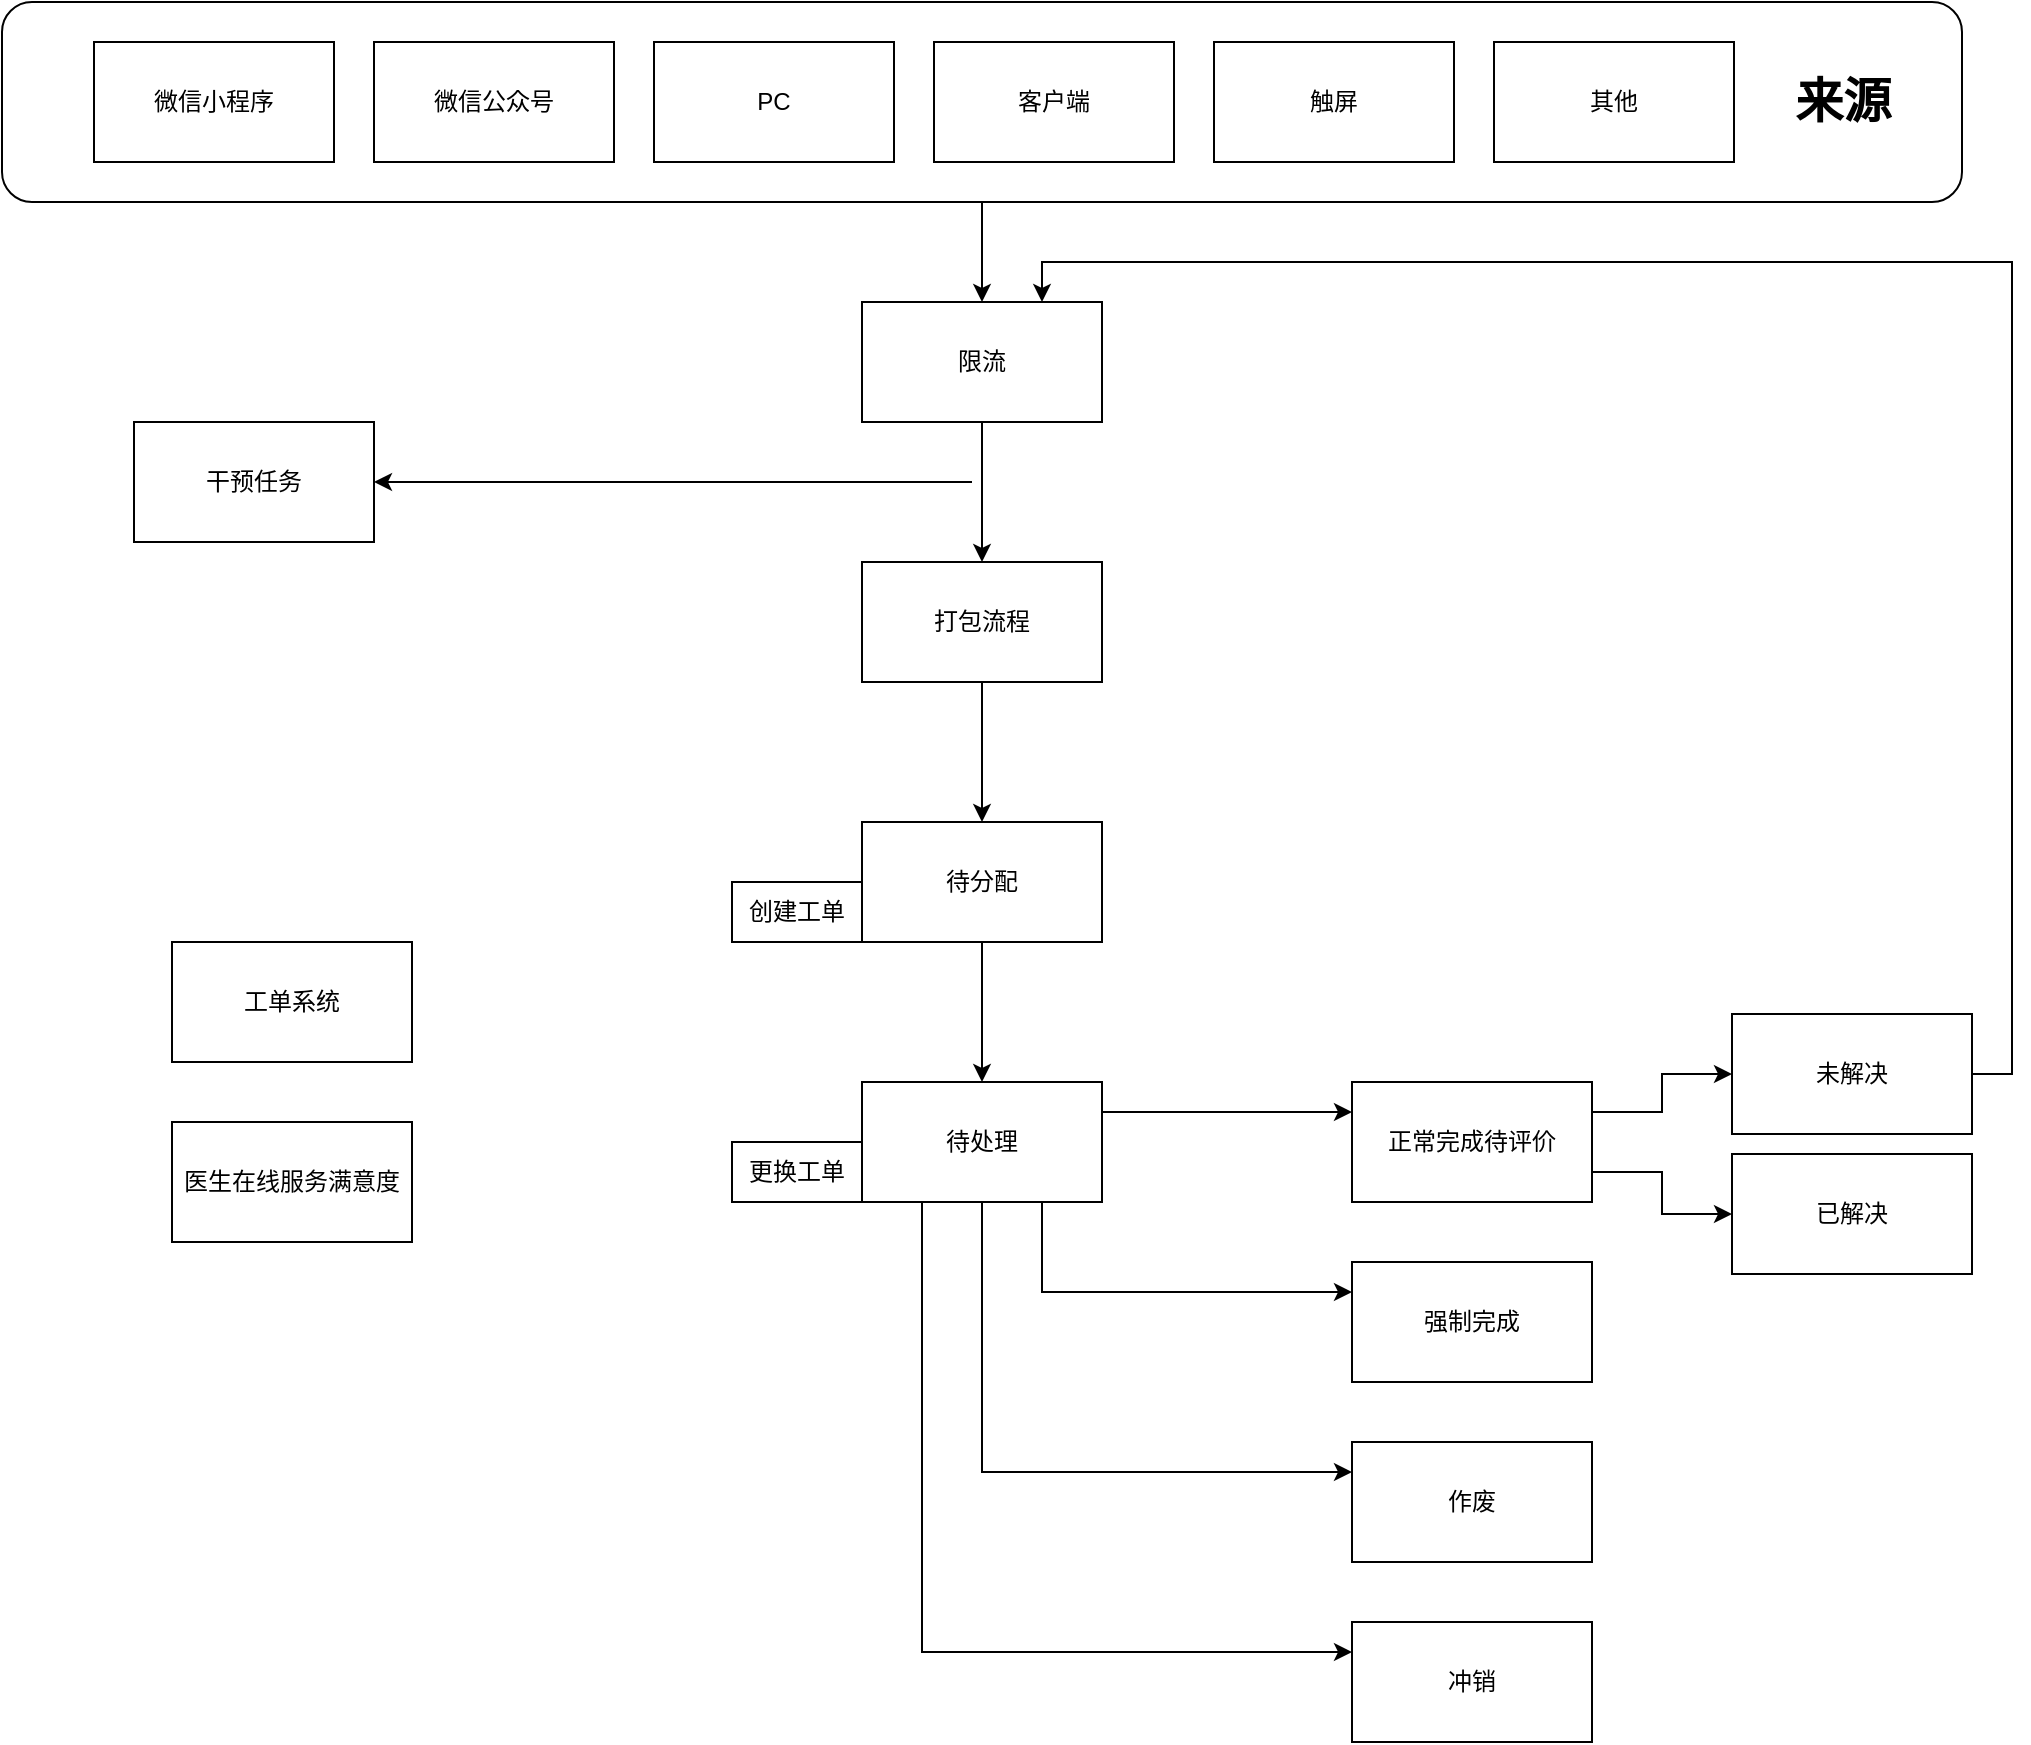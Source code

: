 <mxfile version="12.2.0" type="github" pages="1">
  <diagram id="yluAwpukgXMI4v8ciWK3" name="Page-1">
    <mxGraphModel dx="1999" dy="664" grid="1" gridSize="10" guides="1" tooltips="1" connect="1" arrows="1" fold="1" page="1" pageScale="1" pageWidth="827" pageHeight="1169" math="0" shadow="0">
      <root>
        <mxCell id="0"/>
        <mxCell id="1" parent="0"/>
        <mxCell id="_IOX4JzO6zROdBUshQZH-47" style="edgeStyle=orthogonalEdgeStyle;rounded=0;orthogonalLoop=1;jettySize=auto;html=1;entryX=0.5;entryY=0;entryDx=0;entryDy=0;" parent="1" source="_IOX4JzO6zROdBUshQZH-6" target="_IOX4JzO6zROdBUshQZH-32" edge="1">
          <mxGeometry relative="1" as="geometry"/>
        </mxCell>
        <mxCell id="_IOX4JzO6zROdBUshQZH-6" value="&lt;h1&gt;来源&amp;nbsp; &amp;nbsp; &amp;nbsp;&lt;/h1&gt;" style="rounded=1;whiteSpace=wrap;html=1;align=right;" parent="1" vertex="1">
          <mxGeometry x="-75" y="400" width="980" height="100" as="geometry"/>
        </mxCell>
        <mxCell id="_IOX4JzO6zROdBUshQZH-1" value="微信小程序" style="rounded=0;whiteSpace=wrap;html=1;" parent="1" vertex="1">
          <mxGeometry x="-29" y="420" width="120" height="60" as="geometry"/>
        </mxCell>
        <mxCell id="_IOX4JzO6zROdBUshQZH-2" value="微信公众号" style="rounded=0;whiteSpace=wrap;html=1;" parent="1" vertex="1">
          <mxGeometry x="111" y="420" width="120" height="60" as="geometry"/>
        </mxCell>
        <mxCell id="_IOX4JzO6zROdBUshQZH-3" value="PC" style="rounded=0;whiteSpace=wrap;html=1;" parent="1" vertex="1">
          <mxGeometry x="251" y="420" width="120" height="60" as="geometry"/>
        </mxCell>
        <mxCell id="_IOX4JzO6zROdBUshQZH-4" value="客户端" style="rounded=0;whiteSpace=wrap;html=1;" parent="1" vertex="1">
          <mxGeometry x="391" y="420" width="120" height="60" as="geometry"/>
        </mxCell>
        <mxCell id="_IOX4JzO6zROdBUshQZH-5" value="触屏" style="rounded=0;whiteSpace=wrap;html=1;" parent="1" vertex="1">
          <mxGeometry x="531" y="420" width="120" height="60" as="geometry"/>
        </mxCell>
        <mxCell id="_IOX4JzO6zROdBUshQZH-48" style="edgeStyle=orthogonalEdgeStyle;rounded=0;orthogonalLoop=1;jettySize=auto;html=1;exitX=0.5;exitY=1;exitDx=0;exitDy=0;" parent="1" source="_IOX4JzO6zROdBUshQZH-32" target="_IOX4JzO6zROdBUshQZH-34" edge="1">
          <mxGeometry relative="1" as="geometry"/>
        </mxCell>
        <mxCell id="_IOX4JzO6zROdBUshQZH-32" value="限流" style="rounded=0;whiteSpace=wrap;html=1;" parent="1" vertex="1">
          <mxGeometry x="355" y="550" width="120" height="60" as="geometry"/>
        </mxCell>
        <mxCell id="_IOX4JzO6zROdBUshQZH-49" style="edgeStyle=orthogonalEdgeStyle;rounded=0;orthogonalLoop=1;jettySize=auto;html=1;exitX=0.5;exitY=1;exitDx=0;exitDy=0;entryX=0.5;entryY=0;entryDx=0;entryDy=0;" parent="1" source="_IOX4JzO6zROdBUshQZH-34" target="_IOX4JzO6zROdBUshQZH-36" edge="1">
          <mxGeometry relative="1" as="geometry"/>
        </mxCell>
        <mxCell id="_IOX4JzO6zROdBUshQZH-34" value="打包流程" style="rounded=0;whiteSpace=wrap;html=1;" parent="1" vertex="1">
          <mxGeometry x="355" y="680" width="120" height="60" as="geometry"/>
        </mxCell>
        <mxCell id="_IOX4JzO6zROdBUshQZH-50" style="edgeStyle=orthogonalEdgeStyle;rounded=0;orthogonalLoop=1;jettySize=auto;html=1;exitX=0.5;exitY=1;exitDx=0;exitDy=0;entryX=0.5;entryY=0;entryDx=0;entryDy=0;" parent="1" source="_IOX4JzO6zROdBUshQZH-36" target="_IOX4JzO6zROdBUshQZH-39" edge="1">
          <mxGeometry relative="1" as="geometry"/>
        </mxCell>
        <mxCell id="_IOX4JzO6zROdBUshQZH-36" value="待分配" style="rounded=0;whiteSpace=wrap;html=1;" parent="1" vertex="1">
          <mxGeometry x="355" y="810" width="120" height="60" as="geometry"/>
        </mxCell>
        <mxCell id="_IOX4JzO6zROdBUshQZH-61" style="edgeStyle=orthogonalEdgeStyle;rounded=0;orthogonalLoop=1;jettySize=auto;html=1;exitX=1;exitY=0.25;exitDx=0;exitDy=0;entryX=0;entryY=0.25;entryDx=0;entryDy=0;" parent="1" source="_IOX4JzO6zROdBUshQZH-39" target="_IOX4JzO6zROdBUshQZH-42" edge="1">
          <mxGeometry relative="1" as="geometry"/>
        </mxCell>
        <mxCell id="_IOX4JzO6zROdBUshQZH-62" style="edgeStyle=orthogonalEdgeStyle;rounded=0;orthogonalLoop=1;jettySize=auto;html=1;exitX=0.75;exitY=1;exitDx=0;exitDy=0;entryX=0;entryY=0.25;entryDx=0;entryDy=0;" parent="1" source="_IOX4JzO6zROdBUshQZH-39" target="_IOX4JzO6zROdBUshQZH-43" edge="1">
          <mxGeometry relative="1" as="geometry"/>
        </mxCell>
        <mxCell id="_IOX4JzO6zROdBUshQZH-63" style="edgeStyle=orthogonalEdgeStyle;rounded=0;orthogonalLoop=1;jettySize=auto;html=1;exitX=0.5;exitY=1;exitDx=0;exitDy=0;entryX=0;entryY=0.25;entryDx=0;entryDy=0;" parent="1" source="_IOX4JzO6zROdBUshQZH-39" target="_IOX4JzO6zROdBUshQZH-59" edge="1">
          <mxGeometry relative="1" as="geometry"/>
        </mxCell>
        <mxCell id="_IOX4JzO6zROdBUshQZH-64" style="edgeStyle=orthogonalEdgeStyle;rounded=0;orthogonalLoop=1;jettySize=auto;html=1;exitX=0.25;exitY=1;exitDx=0;exitDy=0;entryX=0;entryY=0.25;entryDx=0;entryDy=0;" parent="1" source="_IOX4JzO6zROdBUshQZH-39" target="_IOX4JzO6zROdBUshQZH-60" edge="1">
          <mxGeometry relative="1" as="geometry"/>
        </mxCell>
        <mxCell id="_IOX4JzO6zROdBUshQZH-39" value="待处理" style="rounded=0;whiteSpace=wrap;html=1;" parent="1" vertex="1">
          <mxGeometry x="355" y="940" width="120" height="60" as="geometry"/>
        </mxCell>
        <mxCell id="_IOX4JzO6zROdBUshQZH-65" style="edgeStyle=orthogonalEdgeStyle;rounded=0;orthogonalLoop=1;jettySize=auto;html=1;exitX=1;exitY=0.25;exitDx=0;exitDy=0;entryX=0;entryY=0.5;entryDx=0;entryDy=0;" parent="1" source="_IOX4JzO6zROdBUshQZH-42" target="_IOX4JzO6zROdBUshQZH-45" edge="1">
          <mxGeometry relative="1" as="geometry"/>
        </mxCell>
        <mxCell id="_IOX4JzO6zROdBUshQZH-66" style="edgeStyle=orthogonalEdgeStyle;rounded=0;orthogonalLoop=1;jettySize=auto;html=1;exitX=1;exitY=0.75;exitDx=0;exitDy=0;entryX=0;entryY=0.5;entryDx=0;entryDy=0;" parent="1" source="_IOX4JzO6zROdBUshQZH-42" target="_IOX4JzO6zROdBUshQZH-46" edge="1">
          <mxGeometry relative="1" as="geometry"/>
        </mxCell>
        <mxCell id="_IOX4JzO6zROdBUshQZH-42" value="正常完成待评价" style="rounded=0;whiteSpace=wrap;html=1;" parent="1" vertex="1">
          <mxGeometry x="600" y="940" width="120" height="60" as="geometry"/>
        </mxCell>
        <mxCell id="_IOX4JzO6zROdBUshQZH-43" value="强制完成" style="rounded=0;whiteSpace=wrap;html=1;" parent="1" vertex="1">
          <mxGeometry x="600" y="1030" width="120" height="60" as="geometry"/>
        </mxCell>
        <mxCell id="_IOX4JzO6zROdBUshQZH-67" style="edgeStyle=orthogonalEdgeStyle;rounded=0;orthogonalLoop=1;jettySize=auto;html=1;exitX=1;exitY=0.5;exitDx=0;exitDy=0;entryX=0.75;entryY=0;entryDx=0;entryDy=0;" parent="1" source="_IOX4JzO6zROdBUshQZH-45" target="_IOX4JzO6zROdBUshQZH-32" edge="1">
          <mxGeometry relative="1" as="geometry"/>
        </mxCell>
        <mxCell id="_IOX4JzO6zROdBUshQZH-45" value="未解决" style="rounded=0;whiteSpace=wrap;html=1;" parent="1" vertex="1">
          <mxGeometry x="790" y="906" width="120" height="60" as="geometry"/>
        </mxCell>
        <mxCell id="_IOX4JzO6zROdBUshQZH-46" value="已解决" style="rounded=0;whiteSpace=wrap;html=1;" parent="1" vertex="1">
          <mxGeometry x="790" y="976" width="120" height="60" as="geometry"/>
        </mxCell>
        <mxCell id="_IOX4JzO6zROdBUshQZH-59" value="作废" style="rounded=0;whiteSpace=wrap;html=1;" parent="1" vertex="1">
          <mxGeometry x="600" y="1120" width="120" height="60" as="geometry"/>
        </mxCell>
        <mxCell id="_IOX4JzO6zROdBUshQZH-60" value="冲销" style="rounded=0;whiteSpace=wrap;html=1;" parent="1" vertex="1">
          <mxGeometry x="600" y="1210" width="120" height="60" as="geometry"/>
        </mxCell>
        <mxCell id="_IOX4JzO6zROdBUshQZH-68" value="其他" style="rounded=0;whiteSpace=wrap;html=1;" parent="1" vertex="1">
          <mxGeometry x="671" y="420" width="120" height="60" as="geometry"/>
        </mxCell>
        <mxCell id="GLLXWhdVnjM8e91fMNCM-1" value="干预任务" style="rounded=0;whiteSpace=wrap;html=1;" vertex="1" parent="1">
          <mxGeometry x="-9" y="610" width="120" height="60" as="geometry"/>
        </mxCell>
        <mxCell id="GLLXWhdVnjM8e91fMNCM-2" value="医生在线服务满意度" style="rounded=0;whiteSpace=wrap;html=1;" vertex="1" parent="1">
          <mxGeometry x="10" y="960" width="120" height="60" as="geometry"/>
        </mxCell>
        <mxCell id="GLLXWhdVnjM8e91fMNCM-3" value="工单系统" style="rounded=0;whiteSpace=wrap;html=1;" vertex="1" parent="1">
          <mxGeometry x="10" y="870" width="120" height="60" as="geometry"/>
        </mxCell>
        <mxCell id="GLLXWhdVnjM8e91fMNCM-5" value="创建工单" style="rounded=0;whiteSpace=wrap;html=1;" vertex="1" parent="1">
          <mxGeometry x="290" y="840" width="65" height="30" as="geometry"/>
        </mxCell>
        <mxCell id="GLLXWhdVnjM8e91fMNCM-6" value="更换工单" style="rounded=0;whiteSpace=wrap;html=1;" vertex="1" parent="1">
          <mxGeometry x="290" y="970" width="65" height="30" as="geometry"/>
        </mxCell>
        <mxCell id="GLLXWhdVnjM8e91fMNCM-7" value="" style="endArrow=classic;html=1;entryX=1;entryY=0.5;entryDx=0;entryDy=0;" edge="1" parent="1" target="GLLXWhdVnjM8e91fMNCM-1">
          <mxGeometry width="50" height="50" relative="1" as="geometry">
            <mxPoint x="410" y="640" as="sourcePoint"/>
            <mxPoint x="60" y="760" as="targetPoint"/>
          </mxGeometry>
        </mxCell>
      </root>
    </mxGraphModel>
  </diagram>
</mxfile>
